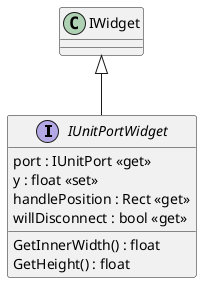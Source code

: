 @startuml
interface IUnitPortWidget {
    port : IUnitPort <<get>>
    y : float <<set>>
    handlePosition : Rect <<get>>
    GetInnerWidth() : float
    GetHeight() : float
    willDisconnect : bool <<get>>
}
IWidget <|-- IUnitPortWidget
@enduml
